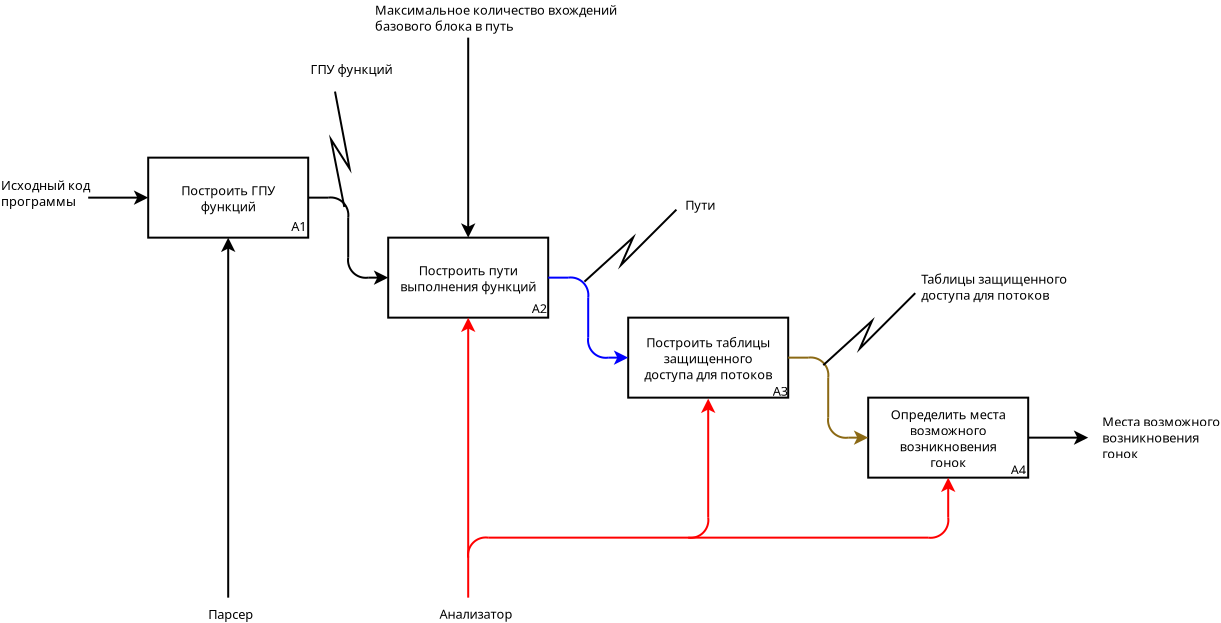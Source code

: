 <?xml version="1.0" encoding="UTF-8"?>
<dia:diagram xmlns:dia="http://www.lysator.liu.se/~alla/dia/">
  <dia:layer name="Фон" visible="true" active="true">
    <dia:object type="Flowchart - Box" version="0" id="O0">
      <dia:attribute name="obj_pos">
        <dia:point val="-10,-9"/>
      </dia:attribute>
      <dia:attribute name="obj_bb">
        <dia:rectangle val="-10.05,-9.05;-1.95,-4.95"/>
      </dia:attribute>
      <dia:attribute name="elem_corner">
        <dia:point val="-10,-9"/>
      </dia:attribute>
      <dia:attribute name="elem_width">
        <dia:real val="8"/>
      </dia:attribute>
      <dia:attribute name="elem_height">
        <dia:real val="4"/>
      </dia:attribute>
      <dia:attribute name="border_width">
        <dia:real val="0.1"/>
      </dia:attribute>
      <dia:attribute name="show_background">
        <dia:boolean val="true"/>
      </dia:attribute>
      <dia:attribute name="padding">
        <dia:real val="0"/>
      </dia:attribute>
      <dia:attribute name="text">
        <dia:composite type="text">
          <dia:attribute name="string">
            <dia:string>#Построить пути
выполнения функций#</dia:string>
          </dia:attribute>
          <dia:attribute name="font">
            <dia:font family="sans" style="0" name="Helvetica"/>
          </dia:attribute>
          <dia:attribute name="height">
            <dia:real val="0.8"/>
          </dia:attribute>
          <dia:attribute name="pos">
            <dia:point val="-6,-7.16"/>
          </dia:attribute>
          <dia:attribute name="color">
            <dia:color val="#000000"/>
          </dia:attribute>
          <dia:attribute name="alignment">
            <dia:enum val="1"/>
          </dia:attribute>
        </dia:composite>
      </dia:attribute>
    </dia:object>
    <dia:object type="Standard - Line" version="0" id="O1">
      <dia:attribute name="obj_pos">
        <dia:point val="-25,-11"/>
      </dia:attribute>
      <dia:attribute name="obj_bb">
        <dia:rectangle val="-25.05,-11.362;-21.888,-10.638"/>
      </dia:attribute>
      <dia:attribute name="conn_endpoints">
        <dia:point val="-25,-11"/>
        <dia:point val="-22,-11"/>
      </dia:attribute>
      <dia:attribute name="numcp">
        <dia:int val="1"/>
      </dia:attribute>
      <dia:attribute name="end_arrow">
        <dia:enum val="22"/>
      </dia:attribute>
      <dia:attribute name="end_arrow_length">
        <dia:real val="0.5"/>
      </dia:attribute>
      <dia:attribute name="end_arrow_width">
        <dia:real val="0.5"/>
      </dia:attribute>
      <dia:connections>
        <dia:connection handle="1" to="O32" connection="7"/>
      </dia:connections>
    </dia:object>
    <dia:object type="Standard - Text" version="1" id="O2">
      <dia:attribute name="obj_pos">
        <dia:point val="-13.879,-17.176"/>
      </dia:attribute>
      <dia:attribute name="obj_bb">
        <dia:rectangle val="-13.879,-17.816;-9.982,-17.043"/>
      </dia:attribute>
      <dia:attribute name="text">
        <dia:composite type="text">
          <dia:attribute name="string">
            <dia:string>#ГПУ функций#</dia:string>
          </dia:attribute>
          <dia:attribute name="font">
            <dia:font family="sans" style="0" name="Helvetica"/>
          </dia:attribute>
          <dia:attribute name="height">
            <dia:real val="0.8"/>
          </dia:attribute>
          <dia:attribute name="pos">
            <dia:point val="-13.879,-17.176"/>
          </dia:attribute>
          <dia:attribute name="color">
            <dia:color val="#000000"/>
          </dia:attribute>
          <dia:attribute name="alignment">
            <dia:enum val="0"/>
          </dia:attribute>
        </dia:composite>
      </dia:attribute>
      <dia:attribute name="valign">
        <dia:enum val="3"/>
      </dia:attribute>
    </dia:object>
    <dia:object type="Flowchart - Box" version="0" id="O3">
      <dia:attribute name="obj_pos">
        <dia:point val="2,-5"/>
      </dia:attribute>
      <dia:attribute name="obj_bb">
        <dia:rectangle val="1.95,-5.05;10.05,-0.95"/>
      </dia:attribute>
      <dia:attribute name="elem_corner">
        <dia:point val="2,-5"/>
      </dia:attribute>
      <dia:attribute name="elem_width">
        <dia:real val="8"/>
      </dia:attribute>
      <dia:attribute name="elem_height">
        <dia:real val="4"/>
      </dia:attribute>
      <dia:attribute name="border_width">
        <dia:real val="0.1"/>
      </dia:attribute>
      <dia:attribute name="show_background">
        <dia:boolean val="true"/>
      </dia:attribute>
      <dia:attribute name="padding">
        <dia:real val="0"/>
      </dia:attribute>
      <dia:attribute name="text">
        <dia:composite type="text">
          <dia:attribute name="string">
            <dia:string>#Построить таблицы
защищенного
доступа для потоков#</dia:string>
          </dia:attribute>
          <dia:attribute name="font">
            <dia:font family="sans" style="0" name="Helvetica"/>
          </dia:attribute>
          <dia:attribute name="height">
            <dia:real val="0.8"/>
          </dia:attribute>
          <dia:attribute name="pos">
            <dia:point val="6,-3.56"/>
          </dia:attribute>
          <dia:attribute name="color">
            <dia:color val="#000000"/>
          </dia:attribute>
          <dia:attribute name="alignment">
            <dia:enum val="1"/>
          </dia:attribute>
        </dia:composite>
      </dia:attribute>
    </dia:object>
    <dia:object type="Standard - Arc" version="0" id="O4">
      <dia:attribute name="obj_pos">
        <dia:point val="-1,-7"/>
      </dia:attribute>
      <dia:attribute name="obj_bb">
        <dia:rectangle val="-1.071,-7.071;0.071,-5.929"/>
      </dia:attribute>
      <dia:attribute name="conn_endpoints">
        <dia:point val="-1,-7"/>
        <dia:point val="0,-6"/>
      </dia:attribute>
      <dia:attribute name="arc_color">
        <dia:color val="#0000ff"/>
      </dia:attribute>
      <dia:attribute name="curve_distance">
        <dia:real val="-0.354"/>
      </dia:attribute>
      <dia:attribute name="line_width">
        <dia:real val="0.1"/>
      </dia:attribute>
    </dia:object>
    <dia:object type="Standard - Arc" version="0" id="O5">
      <dia:attribute name="obj_pos">
        <dia:point val="1,-3"/>
      </dia:attribute>
      <dia:attribute name="obj_bb">
        <dia:rectangle val="-0.071,-4.071;1.071,-2.929"/>
      </dia:attribute>
      <dia:attribute name="conn_endpoints">
        <dia:point val="1,-3"/>
        <dia:point val="0,-4"/>
      </dia:attribute>
      <dia:attribute name="arc_color">
        <dia:color val="#0000ff"/>
      </dia:attribute>
      <dia:attribute name="curve_distance">
        <dia:real val="-0.354"/>
      </dia:attribute>
      <dia:attribute name="line_width">
        <dia:real val="0.1"/>
      </dia:attribute>
    </dia:object>
    <dia:object type="Standard - Line" version="0" id="O6">
      <dia:attribute name="obj_pos">
        <dia:point val="0,-6"/>
      </dia:attribute>
      <dia:attribute name="obj_bb">
        <dia:rectangle val="-0.05,-6.05;0.05,-3.95"/>
      </dia:attribute>
      <dia:attribute name="conn_endpoints">
        <dia:point val="0,-6"/>
        <dia:point val="0,-4"/>
      </dia:attribute>
      <dia:attribute name="numcp">
        <dia:int val="1"/>
      </dia:attribute>
      <dia:attribute name="line_color">
        <dia:color val="#0000ff"/>
      </dia:attribute>
    </dia:object>
    <dia:object type="Standard - Line" version="0" id="O7">
      <dia:attribute name="obj_pos">
        <dia:point val="-2,-7"/>
      </dia:attribute>
      <dia:attribute name="obj_bb">
        <dia:rectangle val="-2.05,-7.05;-0.95,-6.95"/>
      </dia:attribute>
      <dia:attribute name="conn_endpoints">
        <dia:point val="-2,-7"/>
        <dia:point val="-1,-7"/>
      </dia:attribute>
      <dia:attribute name="numcp">
        <dia:int val="1"/>
      </dia:attribute>
      <dia:attribute name="line_color">
        <dia:color val="#0000ff"/>
      </dia:attribute>
      <dia:connections>
        <dia:connection handle="0" to="O0" connection="8"/>
      </dia:connections>
    </dia:object>
    <dia:object type="Standard - Line" version="0" id="O8">
      <dia:attribute name="obj_pos">
        <dia:point val="1,-3"/>
      </dia:attribute>
      <dia:attribute name="obj_bb">
        <dia:rectangle val="0.95,-3.362;2.112,-2.638"/>
      </dia:attribute>
      <dia:attribute name="conn_endpoints">
        <dia:point val="1,-3"/>
        <dia:point val="2,-3"/>
      </dia:attribute>
      <dia:attribute name="numcp">
        <dia:int val="1"/>
      </dia:attribute>
      <dia:attribute name="line_color">
        <dia:color val="#0000ff"/>
      </dia:attribute>
      <dia:attribute name="end_arrow">
        <dia:enum val="22"/>
      </dia:attribute>
      <dia:attribute name="end_arrow_length">
        <dia:real val="0.5"/>
      </dia:attribute>
      <dia:attribute name="end_arrow_width">
        <dia:real val="0.5"/>
      </dia:attribute>
      <dia:connections>
        <dia:connection handle="1" to="O3" connection="7"/>
      </dia:connections>
    </dia:object>
    <dia:object type="Standard - Text" version="1" id="O9">
      <dia:attribute name="obj_pos">
        <dia:point val="-2.825,-5.225"/>
      </dia:attribute>
      <dia:attribute name="obj_bb">
        <dia:rectangle val="-2.825,-5.865;-2.09,-5.093"/>
      </dia:attribute>
      <dia:attribute name="text">
        <dia:composite type="text">
          <dia:attribute name="string">
            <dia:string>#A2#</dia:string>
          </dia:attribute>
          <dia:attribute name="font">
            <dia:font family="sans" style="0" name="Helvetica"/>
          </dia:attribute>
          <dia:attribute name="height">
            <dia:real val="0.8"/>
          </dia:attribute>
          <dia:attribute name="pos">
            <dia:point val="-2.825,-5.225"/>
          </dia:attribute>
          <dia:attribute name="color">
            <dia:color val="#000000"/>
          </dia:attribute>
          <dia:attribute name="alignment">
            <dia:enum val="0"/>
          </dia:attribute>
        </dia:composite>
      </dia:attribute>
      <dia:attribute name="valign">
        <dia:enum val="3"/>
      </dia:attribute>
    </dia:object>
    <dia:object type="Standard - Text" version="1" id="O10">
      <dia:attribute name="obj_pos">
        <dia:point val="9.223,-1.089"/>
      </dia:attribute>
      <dia:attribute name="obj_bb">
        <dia:rectangle val="9.223,-1.729;9.958,-0.956"/>
      </dia:attribute>
      <dia:attribute name="text">
        <dia:composite type="text">
          <dia:attribute name="string">
            <dia:string>#A3#</dia:string>
          </dia:attribute>
          <dia:attribute name="font">
            <dia:font family="sans" style="0" name="Helvetica"/>
          </dia:attribute>
          <dia:attribute name="height">
            <dia:real val="0.8"/>
          </dia:attribute>
          <dia:attribute name="pos">
            <dia:point val="9.223,-1.089"/>
          </dia:attribute>
          <dia:attribute name="color">
            <dia:color val="#000000"/>
          </dia:attribute>
          <dia:attribute name="alignment">
            <dia:enum val="0"/>
          </dia:attribute>
        </dia:composite>
      </dia:attribute>
      <dia:attribute name="valign">
        <dia:enum val="3"/>
      </dia:attribute>
    </dia:object>
    <dia:object type="Flowchart - Box" version="0" id="O11">
      <dia:attribute name="obj_pos">
        <dia:point val="14,-1"/>
      </dia:attribute>
      <dia:attribute name="obj_bb">
        <dia:rectangle val="13.95,-1.05;22.05,3.05"/>
      </dia:attribute>
      <dia:attribute name="elem_corner">
        <dia:point val="14,-1"/>
      </dia:attribute>
      <dia:attribute name="elem_width">
        <dia:real val="8"/>
      </dia:attribute>
      <dia:attribute name="elem_height">
        <dia:real val="4"/>
      </dia:attribute>
      <dia:attribute name="border_width">
        <dia:real val="0.1"/>
      </dia:attribute>
      <dia:attribute name="show_background">
        <dia:boolean val="true"/>
      </dia:attribute>
      <dia:attribute name="padding">
        <dia:real val="0"/>
      </dia:attribute>
      <dia:attribute name="text">
        <dia:composite type="text">
          <dia:attribute name="string">
            <dia:string>#Определить места
возможного
возникновения
гонок#</dia:string>
          </dia:attribute>
          <dia:attribute name="font">
            <dia:font family="sans" style="0" name="Helvetica"/>
          </dia:attribute>
          <dia:attribute name="height">
            <dia:real val="0.8"/>
          </dia:attribute>
          <dia:attribute name="pos">
            <dia:point val="18,0.04"/>
          </dia:attribute>
          <dia:attribute name="color">
            <dia:color val="#000000"/>
          </dia:attribute>
          <dia:attribute name="alignment">
            <dia:enum val="1"/>
          </dia:attribute>
        </dia:composite>
      </dia:attribute>
    </dia:object>
    <dia:object type="Standard - Arc" version="0" id="O12">
      <dia:attribute name="obj_pos">
        <dia:point val="11,-3"/>
      </dia:attribute>
      <dia:attribute name="obj_bb">
        <dia:rectangle val="10.929,-3.071;12.071,-1.929"/>
      </dia:attribute>
      <dia:attribute name="conn_endpoints">
        <dia:point val="11,-3"/>
        <dia:point val="12,-2"/>
      </dia:attribute>
      <dia:attribute name="arc_color">
        <dia:color val="#8b6914"/>
      </dia:attribute>
      <dia:attribute name="curve_distance">
        <dia:real val="-0.354"/>
      </dia:attribute>
      <dia:attribute name="line_width">
        <dia:real val="0.1"/>
      </dia:attribute>
    </dia:object>
    <dia:object type="Standard - Arc" version="0" id="O13">
      <dia:attribute name="obj_pos">
        <dia:point val="13,1"/>
      </dia:attribute>
      <dia:attribute name="obj_bb">
        <dia:rectangle val="11.929,-0.071;13.071,1.071"/>
      </dia:attribute>
      <dia:attribute name="conn_endpoints">
        <dia:point val="13,1"/>
        <dia:point val="12,0"/>
      </dia:attribute>
      <dia:attribute name="arc_color">
        <dia:color val="#8b6914"/>
      </dia:attribute>
      <dia:attribute name="curve_distance">
        <dia:real val="-0.354"/>
      </dia:attribute>
      <dia:attribute name="line_width">
        <dia:real val="0.1"/>
      </dia:attribute>
    </dia:object>
    <dia:object type="Standard - Line" version="0" id="O14">
      <dia:attribute name="obj_pos">
        <dia:point val="12,-2"/>
      </dia:attribute>
      <dia:attribute name="obj_bb">
        <dia:rectangle val="11.95,-2.05;12.05,0.05"/>
      </dia:attribute>
      <dia:attribute name="conn_endpoints">
        <dia:point val="12,-2"/>
        <dia:point val="12,0"/>
      </dia:attribute>
      <dia:attribute name="numcp">
        <dia:int val="1"/>
      </dia:attribute>
      <dia:attribute name="line_color">
        <dia:color val="#8b6914"/>
      </dia:attribute>
    </dia:object>
    <dia:object type="Standard - Line" version="0" id="O15">
      <dia:attribute name="obj_pos">
        <dia:point val="10,-3"/>
      </dia:attribute>
      <dia:attribute name="obj_bb">
        <dia:rectangle val="9.95,-3.05;11.05,-2.95"/>
      </dia:attribute>
      <dia:attribute name="conn_endpoints">
        <dia:point val="10,-3"/>
        <dia:point val="11,-3"/>
      </dia:attribute>
      <dia:attribute name="numcp">
        <dia:int val="1"/>
      </dia:attribute>
      <dia:attribute name="line_color">
        <dia:color val="#8b6914"/>
      </dia:attribute>
      <dia:connections>
        <dia:connection handle="0" to="O3" connection="8"/>
      </dia:connections>
    </dia:object>
    <dia:object type="Standard - Line" version="0" id="O16">
      <dia:attribute name="obj_pos">
        <dia:point val="13,1"/>
      </dia:attribute>
      <dia:attribute name="obj_bb">
        <dia:rectangle val="12.95,0.638;14.112,1.362"/>
      </dia:attribute>
      <dia:attribute name="conn_endpoints">
        <dia:point val="13,1"/>
        <dia:point val="14,1"/>
      </dia:attribute>
      <dia:attribute name="numcp">
        <dia:int val="1"/>
      </dia:attribute>
      <dia:attribute name="line_color">
        <dia:color val="#8b6914"/>
      </dia:attribute>
      <dia:attribute name="end_arrow">
        <dia:enum val="22"/>
      </dia:attribute>
      <dia:attribute name="end_arrow_length">
        <dia:real val="0.5"/>
      </dia:attribute>
      <dia:attribute name="end_arrow_width">
        <dia:real val="0.5"/>
      </dia:attribute>
      <dia:connections>
        <dia:connection handle="1" to="O11" connection="7"/>
      </dia:connections>
    </dia:object>
    <dia:object type="Standard - Line" version="0" id="O17">
      <dia:attribute name="obj_pos">
        <dia:point val="22,1"/>
      </dia:attribute>
      <dia:attribute name="obj_bb">
        <dia:rectangle val="21.95,0.638;25.112,1.362"/>
      </dia:attribute>
      <dia:attribute name="conn_endpoints">
        <dia:point val="22,1"/>
        <dia:point val="25,1"/>
      </dia:attribute>
      <dia:attribute name="numcp">
        <dia:int val="1"/>
      </dia:attribute>
      <dia:attribute name="end_arrow">
        <dia:enum val="22"/>
      </dia:attribute>
      <dia:attribute name="end_arrow_length">
        <dia:real val="0.5"/>
      </dia:attribute>
      <dia:attribute name="end_arrow_width">
        <dia:real val="0.5"/>
      </dia:attribute>
      <dia:connections>
        <dia:connection handle="0" to="O11" connection="8"/>
      </dia:connections>
    </dia:object>
    <dia:object type="Standard - Text" version="1" id="O18">
      <dia:attribute name="obj_pos">
        <dia:point val="25.702,0.438"/>
      </dia:attribute>
      <dia:attribute name="obj_bb">
        <dia:rectangle val="25.702,-0.222;31.201,2.209"/>
      </dia:attribute>
      <dia:attribute name="text">
        <dia:composite type="text">
          <dia:attribute name="string">
            <dia:string>#Места возможного
возникновения
гонок#</dia:string>
          </dia:attribute>
          <dia:attribute name="font">
            <dia:font family="sans" style="0" name="Helvetica"/>
          </dia:attribute>
          <dia:attribute name="height">
            <dia:real val="0.8"/>
          </dia:attribute>
          <dia:attribute name="pos">
            <dia:point val="25.702,0.438"/>
          </dia:attribute>
          <dia:attribute name="color">
            <dia:color val="#000000"/>
          </dia:attribute>
          <dia:attribute name="alignment">
            <dia:enum val="0"/>
          </dia:attribute>
        </dia:composite>
      </dia:attribute>
      <dia:attribute name="valign">
        <dia:enum val="3"/>
      </dia:attribute>
    </dia:object>
    <dia:object type="Standard - Text" version="1" id="O19">
      <dia:attribute name="obj_pos">
        <dia:point val="21.133,2.838"/>
      </dia:attribute>
      <dia:attribute name="obj_bb">
        <dia:rectangle val="21.133,2.198;21.868,2.971"/>
      </dia:attribute>
      <dia:attribute name="text">
        <dia:composite type="text">
          <dia:attribute name="string">
            <dia:string>#A4#</dia:string>
          </dia:attribute>
          <dia:attribute name="font">
            <dia:font family="sans" style="0" name="Helvetica"/>
          </dia:attribute>
          <dia:attribute name="height">
            <dia:real val="0.8"/>
          </dia:attribute>
          <dia:attribute name="pos">
            <dia:point val="21.133,2.838"/>
          </dia:attribute>
          <dia:attribute name="color">
            <dia:color val="#000000"/>
          </dia:attribute>
          <dia:attribute name="alignment">
            <dia:enum val="0"/>
          </dia:attribute>
        </dia:composite>
      </dia:attribute>
      <dia:attribute name="valign">
        <dia:enum val="3"/>
      </dia:attribute>
    </dia:object>
    <dia:object type="Standard - Line" version="0" id="O20">
      <dia:attribute name="obj_pos">
        <dia:point val="-6,9"/>
      </dia:attribute>
      <dia:attribute name="obj_bb">
        <dia:rectangle val="-6.362,-5.112;-5.638,9.05"/>
      </dia:attribute>
      <dia:attribute name="conn_endpoints">
        <dia:point val="-6,9"/>
        <dia:point val="-6,-5"/>
      </dia:attribute>
      <dia:attribute name="numcp">
        <dia:int val="1"/>
      </dia:attribute>
      <dia:attribute name="line_color">
        <dia:color val="#ff0000"/>
      </dia:attribute>
      <dia:attribute name="end_arrow">
        <dia:enum val="22"/>
      </dia:attribute>
      <dia:attribute name="end_arrow_length">
        <dia:real val="0.5"/>
      </dia:attribute>
      <dia:attribute name="end_arrow_width">
        <dia:real val="0.5"/>
      </dia:attribute>
      <dia:connections>
        <dia:connection handle="1" to="O0" connection="13"/>
      </dia:connections>
    </dia:object>
    <dia:object type="Standard - Line" version="0" id="O21">
      <dia:attribute name="obj_pos">
        <dia:point val="18,5"/>
      </dia:attribute>
      <dia:attribute name="obj_bb">
        <dia:rectangle val="17.638,2.888;18.362,5.05"/>
      </dia:attribute>
      <dia:attribute name="conn_endpoints">
        <dia:point val="18,5"/>
        <dia:point val="18,3"/>
      </dia:attribute>
      <dia:attribute name="numcp">
        <dia:int val="1"/>
      </dia:attribute>
      <dia:attribute name="line_color">
        <dia:color val="#ff0000"/>
      </dia:attribute>
      <dia:attribute name="end_arrow">
        <dia:enum val="22"/>
      </dia:attribute>
      <dia:attribute name="end_arrow_length">
        <dia:real val="0.5"/>
      </dia:attribute>
      <dia:attribute name="end_arrow_width">
        <dia:real val="0.5"/>
      </dia:attribute>
      <dia:connections>
        <dia:connection handle="1" to="O11" connection="13"/>
      </dia:connections>
    </dia:object>
    <dia:object type="Standard - Arc" version="0" id="O22">
      <dia:attribute name="obj_pos">
        <dia:point val="17,6"/>
      </dia:attribute>
      <dia:attribute name="obj_bb">
        <dia:rectangle val="16.929,4.929;18.071,6.071"/>
      </dia:attribute>
      <dia:attribute name="conn_endpoints">
        <dia:point val="17,6"/>
        <dia:point val="18,5"/>
      </dia:attribute>
      <dia:attribute name="arc_color">
        <dia:color val="#ff0000"/>
      </dia:attribute>
      <dia:attribute name="curve_distance">
        <dia:real val="0.354"/>
      </dia:attribute>
      <dia:attribute name="line_width">
        <dia:real val="0.1"/>
      </dia:attribute>
    </dia:object>
    <dia:object type="Standard - Line" version="0" id="O23">
      <dia:attribute name="obj_pos">
        <dia:point val="-5,6"/>
      </dia:attribute>
      <dia:attribute name="obj_bb">
        <dia:rectangle val="-5.05,5.95;17.05,6.05"/>
      </dia:attribute>
      <dia:attribute name="conn_endpoints">
        <dia:point val="-5,6"/>
        <dia:point val="17,6"/>
      </dia:attribute>
      <dia:attribute name="numcp">
        <dia:int val="1"/>
      </dia:attribute>
      <dia:attribute name="line_color">
        <dia:color val="#ff0000"/>
      </dia:attribute>
    </dia:object>
    <dia:object type="Standard - Arc" version="0" id="O24">
      <dia:attribute name="obj_pos">
        <dia:point val="-6,7"/>
      </dia:attribute>
      <dia:attribute name="obj_bb">
        <dia:rectangle val="-6.071,5.929;-4.929,7.071"/>
      </dia:attribute>
      <dia:attribute name="conn_endpoints">
        <dia:point val="-6,7"/>
        <dia:point val="-5,6"/>
      </dia:attribute>
      <dia:attribute name="arc_color">
        <dia:color val="#ff0000"/>
      </dia:attribute>
      <dia:attribute name="curve_distance">
        <dia:real val="-0.354"/>
      </dia:attribute>
      <dia:attribute name="line_width">
        <dia:real val="0.1"/>
      </dia:attribute>
    </dia:object>
    <dia:object type="Standard - Arc" version="0" id="O25">
      <dia:attribute name="obj_pos">
        <dia:point val="5,6"/>
      </dia:attribute>
      <dia:attribute name="obj_bb">
        <dia:rectangle val="4.929,4.929;6.071,6.071"/>
      </dia:attribute>
      <dia:attribute name="conn_endpoints">
        <dia:point val="5,6"/>
        <dia:point val="6,5"/>
      </dia:attribute>
      <dia:attribute name="arc_color">
        <dia:color val="#ff0000"/>
      </dia:attribute>
      <dia:attribute name="curve_distance">
        <dia:real val="0.354"/>
      </dia:attribute>
      <dia:attribute name="line_width">
        <dia:real val="0.1"/>
      </dia:attribute>
    </dia:object>
    <dia:object type="Standard - Line" version="0" id="O26">
      <dia:attribute name="obj_pos">
        <dia:point val="6,5"/>
      </dia:attribute>
      <dia:attribute name="obj_bb">
        <dia:rectangle val="5.638,-1.063;6.362,5.05"/>
      </dia:attribute>
      <dia:attribute name="conn_endpoints">
        <dia:point val="6,5"/>
        <dia:point val="6,-0.951"/>
      </dia:attribute>
      <dia:attribute name="numcp">
        <dia:int val="1"/>
      </dia:attribute>
      <dia:attribute name="line_color">
        <dia:color val="#ff0000"/>
      </dia:attribute>
      <dia:attribute name="end_arrow">
        <dia:enum val="22"/>
      </dia:attribute>
      <dia:attribute name="end_arrow_length">
        <dia:real val="0.5"/>
      </dia:attribute>
      <dia:attribute name="end_arrow_width">
        <dia:real val="0.5"/>
      </dia:attribute>
      <dia:connections>
        <dia:connection handle="1" to="O3" connection="16"/>
      </dia:connections>
    </dia:object>
    <dia:object type="Standard - Text" version="1" id="O27">
      <dia:attribute name="obj_pos">
        <dia:point val="-7.437,10.061"/>
      </dia:attribute>
      <dia:attribute name="obj_bb">
        <dia:rectangle val="-7.437,9.421;-4.012,10.194"/>
      </dia:attribute>
      <dia:attribute name="text">
        <dia:composite type="text">
          <dia:attribute name="string">
            <dia:string>#Анализатор#</dia:string>
          </dia:attribute>
          <dia:attribute name="font">
            <dia:font family="sans" style="0" name="Helvetica"/>
          </dia:attribute>
          <dia:attribute name="height">
            <dia:real val="0.8"/>
          </dia:attribute>
          <dia:attribute name="pos">
            <dia:point val="-7.437,10.061"/>
          </dia:attribute>
          <dia:attribute name="color">
            <dia:color val="#000000"/>
          </dia:attribute>
          <dia:attribute name="alignment">
            <dia:enum val="0"/>
          </dia:attribute>
        </dia:composite>
      </dia:attribute>
      <dia:attribute name="valign">
        <dia:enum val="3"/>
      </dia:attribute>
    </dia:object>
    <dia:object type="Standard - PolyLine" version="0" id="O28">
      <dia:attribute name="obj_pos">
        <dia:point val="-0.188,-6.8"/>
      </dia:attribute>
      <dia:attribute name="obj_bb">
        <dia:rectangle val="-0.258,-10.471;4.481,-6.729"/>
      </dia:attribute>
      <dia:attribute name="poly_points">
        <dia:point val="-0.188,-6.8"/>
        <dia:point val="2.25,-9.015"/>
        <dia:point val="1.64,-7.63"/>
        <dia:point val="4.41,-10.4"/>
      </dia:attribute>
    </dia:object>
    <dia:object type="Standard - Text" version="1" id="O29">
      <dia:attribute name="obj_pos">
        <dia:point val="4.853,-10.4"/>
      </dia:attribute>
      <dia:attribute name="obj_bb">
        <dia:rectangle val="4.853,-11.04;6.266,-10.268"/>
      </dia:attribute>
      <dia:attribute name="text">
        <dia:composite type="text">
          <dia:attribute name="string">
            <dia:string>#Пути#</dia:string>
          </dia:attribute>
          <dia:attribute name="font">
            <dia:font family="sans" style="0" name="Helvetica"/>
          </dia:attribute>
          <dia:attribute name="height">
            <dia:real val="0.8"/>
          </dia:attribute>
          <dia:attribute name="pos">
            <dia:point val="4.853,-10.4"/>
          </dia:attribute>
          <dia:attribute name="color">
            <dia:color val="#000000"/>
          </dia:attribute>
          <dia:attribute name="alignment">
            <dia:enum val="0"/>
          </dia:attribute>
        </dia:composite>
      </dia:attribute>
      <dia:attribute name="valign">
        <dia:enum val="3"/>
      </dia:attribute>
    </dia:object>
    <dia:object type="Standard - PolyLine" version="0" id="O30">
      <dia:attribute name="obj_pos">
        <dia:point val="11.754,-2.624"/>
      </dia:attribute>
      <dia:attribute name="obj_bb">
        <dia:rectangle val="11.683,-6.295;16.422,-2.553"/>
      </dia:attribute>
      <dia:attribute name="poly_points">
        <dia:point val="11.754,-2.624"/>
        <dia:point val="14.191,-4.84"/>
        <dia:point val="13.582,-3.455"/>
        <dia:point val="16.352,-6.225"/>
      </dia:attribute>
    </dia:object>
    <dia:object type="Standard - Text" version="1" id="O31">
      <dia:attribute name="obj_pos">
        <dia:point val="16.652,-6.689"/>
      </dia:attribute>
      <dia:attribute name="obj_bb">
        <dia:rectangle val="16.652,-7.329;23.452,-5.756"/>
      </dia:attribute>
      <dia:attribute name="text">
        <dia:composite type="text">
          <dia:attribute name="string">
            <dia:string>#Таблицы защищенного
доступа для потоков#</dia:string>
          </dia:attribute>
          <dia:attribute name="font">
            <dia:font family="sans" style="0" name="Helvetica"/>
          </dia:attribute>
          <dia:attribute name="height">
            <dia:real val="0.8"/>
          </dia:attribute>
          <dia:attribute name="pos">
            <dia:point val="16.652,-6.689"/>
          </dia:attribute>
          <dia:attribute name="color">
            <dia:color val="#000000"/>
          </dia:attribute>
          <dia:attribute name="alignment">
            <dia:enum val="0"/>
          </dia:attribute>
        </dia:composite>
      </dia:attribute>
      <dia:attribute name="valign">
        <dia:enum val="3"/>
      </dia:attribute>
    </dia:object>
    <dia:object type="Flowchart - Box" version="0" id="O32">
      <dia:attribute name="obj_pos">
        <dia:point val="-22,-13"/>
      </dia:attribute>
      <dia:attribute name="obj_bb">
        <dia:rectangle val="-22.05,-13.05;-13.95,-8.95"/>
      </dia:attribute>
      <dia:attribute name="elem_corner">
        <dia:point val="-22,-13"/>
      </dia:attribute>
      <dia:attribute name="elem_width">
        <dia:real val="8"/>
      </dia:attribute>
      <dia:attribute name="elem_height">
        <dia:real val="4"/>
      </dia:attribute>
      <dia:attribute name="border_width">
        <dia:real val="0.1"/>
      </dia:attribute>
      <dia:attribute name="show_background">
        <dia:boolean val="true"/>
      </dia:attribute>
      <dia:attribute name="padding">
        <dia:real val="0"/>
      </dia:attribute>
      <dia:attribute name="text">
        <dia:composite type="text">
          <dia:attribute name="string">
            <dia:string>#Построить ГПУ
функций#</dia:string>
          </dia:attribute>
          <dia:attribute name="font">
            <dia:font family="sans" style="0" name="Helvetica"/>
          </dia:attribute>
          <dia:attribute name="height">
            <dia:real val="0.8"/>
          </dia:attribute>
          <dia:attribute name="pos">
            <dia:point val="-18,-11.16"/>
          </dia:attribute>
          <dia:attribute name="color">
            <dia:color val="#000000"/>
          </dia:attribute>
          <dia:attribute name="alignment">
            <dia:enum val="1"/>
          </dia:attribute>
        </dia:composite>
      </dia:attribute>
    </dia:object>
    <dia:object type="Standard - Arc" version="0" id="O33">
      <dia:attribute name="obj_pos">
        <dia:point val="-11,-7"/>
      </dia:attribute>
      <dia:attribute name="obj_bb">
        <dia:rectangle val="-12.071,-8.071;-10.929,-6.929"/>
      </dia:attribute>
      <dia:attribute name="conn_endpoints">
        <dia:point val="-11,-7"/>
        <dia:point val="-12,-8"/>
      </dia:attribute>
      <dia:attribute name="curve_distance">
        <dia:real val="-0.354"/>
      </dia:attribute>
      <dia:attribute name="line_width">
        <dia:real val="0.1"/>
      </dia:attribute>
    </dia:object>
    <dia:object type="Standard - Line" version="0" id="O34">
      <dia:attribute name="obj_pos">
        <dia:point val="-12,-10"/>
      </dia:attribute>
      <dia:attribute name="obj_bb">
        <dia:rectangle val="-12.05,-10.05;-11.95,-7.95"/>
      </dia:attribute>
      <dia:attribute name="conn_endpoints">
        <dia:point val="-12,-10"/>
        <dia:point val="-12,-8"/>
      </dia:attribute>
      <dia:attribute name="numcp">
        <dia:int val="1"/>
      </dia:attribute>
    </dia:object>
    <dia:object type="Standard - Line" version="0" id="O35">
      <dia:attribute name="obj_pos">
        <dia:point val="-14,-11"/>
      </dia:attribute>
      <dia:attribute name="obj_bb">
        <dia:rectangle val="-14.05,-11.05;-12.95,-10.95"/>
      </dia:attribute>
      <dia:attribute name="conn_endpoints">
        <dia:point val="-14,-11"/>
        <dia:point val="-13,-11"/>
      </dia:attribute>
      <dia:attribute name="numcp">
        <dia:int val="1"/>
      </dia:attribute>
      <dia:connections>
        <dia:connection handle="0" to="O32" connection="8"/>
      </dia:connections>
    </dia:object>
    <dia:object type="Standard - Line" version="0" id="O36">
      <dia:attribute name="obj_pos">
        <dia:point val="-11,-7"/>
      </dia:attribute>
      <dia:attribute name="obj_bb">
        <dia:rectangle val="-11.05,-7.362;-9.888,-6.638"/>
      </dia:attribute>
      <dia:attribute name="conn_endpoints">
        <dia:point val="-11,-7"/>
        <dia:point val="-10,-7"/>
      </dia:attribute>
      <dia:attribute name="numcp">
        <dia:int val="1"/>
      </dia:attribute>
      <dia:attribute name="end_arrow">
        <dia:enum val="22"/>
      </dia:attribute>
      <dia:attribute name="end_arrow_length">
        <dia:real val="0.5"/>
      </dia:attribute>
      <dia:attribute name="end_arrow_width">
        <dia:real val="0.5"/>
      </dia:attribute>
      <dia:connections>
        <dia:connection handle="1" to="O0" connection="7"/>
      </dia:connections>
    </dia:object>
    <dia:object type="Standard - Arc" version="0" id="O37">
      <dia:attribute name="obj_pos">
        <dia:point val="-13,-11"/>
      </dia:attribute>
      <dia:attribute name="obj_bb">
        <dia:rectangle val="-13.071,-11.071;-11.929,-9.929"/>
      </dia:attribute>
      <dia:attribute name="conn_endpoints">
        <dia:point val="-13,-11"/>
        <dia:point val="-12,-10"/>
      </dia:attribute>
      <dia:attribute name="curve_distance">
        <dia:real val="-0.354"/>
      </dia:attribute>
      <dia:attribute name="line_width">
        <dia:real val="0.1"/>
      </dia:attribute>
    </dia:object>
    <dia:object type="Standard - PolyLine" version="0" id="O38">
      <dia:attribute name="obj_pos">
        <dia:point val="-12.195,-10.533"/>
      </dia:attribute>
      <dia:attribute name="obj_bb">
        <dia:rectangle val="-12.909,-16.362;-11.832,-10.474"/>
      </dia:attribute>
      <dia:attribute name="poly_points">
        <dia:point val="-12.195,-10.533"/>
        <dia:point val="-12.86,-13.912"/>
        <dia:point val="-11.929,-12.45"/>
        <dia:point val="-12.66,-16.304"/>
      </dia:attribute>
    </dia:object>
    <dia:object type="Standard - Text" version="1" id="O39">
      <dia:attribute name="obj_pos">
        <dia:point val="-29.36,-11.384"/>
      </dia:attribute>
      <dia:attribute name="obj_bb">
        <dia:rectangle val="-29.36,-12.024;-25.225,-10.451"/>
      </dia:attribute>
      <dia:attribute name="text">
        <dia:composite type="text">
          <dia:attribute name="string">
            <dia:string>#Исходный код
программы#</dia:string>
          </dia:attribute>
          <dia:attribute name="font">
            <dia:font family="sans" style="0" name="Helvetica"/>
          </dia:attribute>
          <dia:attribute name="height">
            <dia:real val="0.8"/>
          </dia:attribute>
          <dia:attribute name="pos">
            <dia:point val="-29.36,-11.384"/>
          </dia:attribute>
          <dia:attribute name="color">
            <dia:color val="#000000"/>
          </dia:attribute>
          <dia:attribute name="alignment">
            <dia:enum val="0"/>
          </dia:attribute>
        </dia:composite>
      </dia:attribute>
      <dia:attribute name="valign">
        <dia:enum val="3"/>
      </dia:attribute>
    </dia:object>
    <dia:object type="Standard - Line" version="0" id="O40">
      <dia:attribute name="obj_pos">
        <dia:point val="-18,9"/>
      </dia:attribute>
      <dia:attribute name="obj_bb">
        <dia:rectangle val="-18.362,-9.112;-17.638,9.05"/>
      </dia:attribute>
      <dia:attribute name="conn_endpoints">
        <dia:point val="-18,9"/>
        <dia:point val="-18,-9"/>
      </dia:attribute>
      <dia:attribute name="numcp">
        <dia:int val="1"/>
      </dia:attribute>
      <dia:attribute name="end_arrow">
        <dia:enum val="22"/>
      </dia:attribute>
      <dia:attribute name="end_arrow_length">
        <dia:real val="0.5"/>
      </dia:attribute>
      <dia:attribute name="end_arrow_width">
        <dia:real val="0.5"/>
      </dia:attribute>
      <dia:connections>
        <dia:connection handle="1" to="O32" connection="13"/>
      </dia:connections>
    </dia:object>
    <dia:object type="Standard - Text" version="1" id="O41">
      <dia:attribute name="obj_pos">
        <dia:point val="-19.003,10.07"/>
      </dia:attribute>
      <dia:attribute name="obj_bb">
        <dia:rectangle val="-19.003,9.43;-16.893,10.202"/>
      </dia:attribute>
      <dia:attribute name="text">
        <dia:composite type="text">
          <dia:attribute name="string">
            <dia:string>#Парсер#</dia:string>
          </dia:attribute>
          <dia:attribute name="font">
            <dia:font family="sans" style="0" name="Helvetica"/>
          </dia:attribute>
          <dia:attribute name="height">
            <dia:real val="0.8"/>
          </dia:attribute>
          <dia:attribute name="pos">
            <dia:point val="-19.003,10.07"/>
          </dia:attribute>
          <dia:attribute name="color">
            <dia:color val="#000000"/>
          </dia:attribute>
          <dia:attribute name="alignment">
            <dia:enum val="0"/>
          </dia:attribute>
        </dia:composite>
      </dia:attribute>
      <dia:attribute name="valign">
        <dia:enum val="3"/>
      </dia:attribute>
    </dia:object>
    <dia:object type="Standard - Line" version="0" id="O42">
      <dia:attribute name="obj_pos">
        <dia:point val="-6,-19"/>
      </dia:attribute>
      <dia:attribute name="obj_bb">
        <dia:rectangle val="-6.362,-19.05;-5.638,-8.888"/>
      </dia:attribute>
      <dia:attribute name="conn_endpoints">
        <dia:point val="-6,-19"/>
        <dia:point val="-6,-9"/>
      </dia:attribute>
      <dia:attribute name="numcp">
        <dia:int val="1"/>
      </dia:attribute>
      <dia:attribute name="end_arrow">
        <dia:enum val="22"/>
      </dia:attribute>
      <dia:attribute name="end_arrow_length">
        <dia:real val="0.5"/>
      </dia:attribute>
      <dia:attribute name="end_arrow_width">
        <dia:real val="0.5"/>
      </dia:attribute>
      <dia:connections>
        <dia:connection handle="1" to="O0" connection="2"/>
      </dia:connections>
    </dia:object>
    <dia:object type="Standard - Text" version="1" id="O43">
      <dia:attribute name="obj_pos">
        <dia:point val="-10.663,-20.147"/>
      </dia:attribute>
      <dia:attribute name="obj_bb">
        <dia:rectangle val="-10.663,-20.787;0.592,-19.215"/>
      </dia:attribute>
      <dia:attribute name="text">
        <dia:composite type="text">
          <dia:attribute name="string">
            <dia:string>#Максимальное количество вхождений
базового блока в путь#</dia:string>
          </dia:attribute>
          <dia:attribute name="font">
            <dia:font family="sans" style="0" name="Helvetica"/>
          </dia:attribute>
          <dia:attribute name="height">
            <dia:real val="0.8"/>
          </dia:attribute>
          <dia:attribute name="pos">
            <dia:point val="-10.663,-20.147"/>
          </dia:attribute>
          <dia:attribute name="color">
            <dia:color val="#000000"/>
          </dia:attribute>
          <dia:attribute name="alignment">
            <dia:enum val="0"/>
          </dia:attribute>
        </dia:composite>
      </dia:attribute>
      <dia:attribute name="valign">
        <dia:enum val="3"/>
      </dia:attribute>
    </dia:object>
    <dia:object type="Standard - Text" version="1" id="O44">
      <dia:attribute name="obj_pos">
        <dia:point val="-14.853,-9.326"/>
      </dia:attribute>
      <dia:attribute name="obj_bb">
        <dia:rectangle val="-14.853,-9.966;-14.118,-9.194"/>
      </dia:attribute>
      <dia:attribute name="text">
        <dia:composite type="text">
          <dia:attribute name="string">
            <dia:string>#A1#</dia:string>
          </dia:attribute>
          <dia:attribute name="font">
            <dia:font family="sans" style="0" name="Helvetica"/>
          </dia:attribute>
          <dia:attribute name="height">
            <dia:real val="0.8"/>
          </dia:attribute>
          <dia:attribute name="pos">
            <dia:point val="-14.853,-9.326"/>
          </dia:attribute>
          <dia:attribute name="color">
            <dia:color val="#000000"/>
          </dia:attribute>
          <dia:attribute name="alignment">
            <dia:enum val="0"/>
          </dia:attribute>
        </dia:composite>
      </dia:attribute>
      <dia:attribute name="valign">
        <dia:enum val="3"/>
      </dia:attribute>
    </dia:object>
  </dia:layer>
</dia:diagram>
